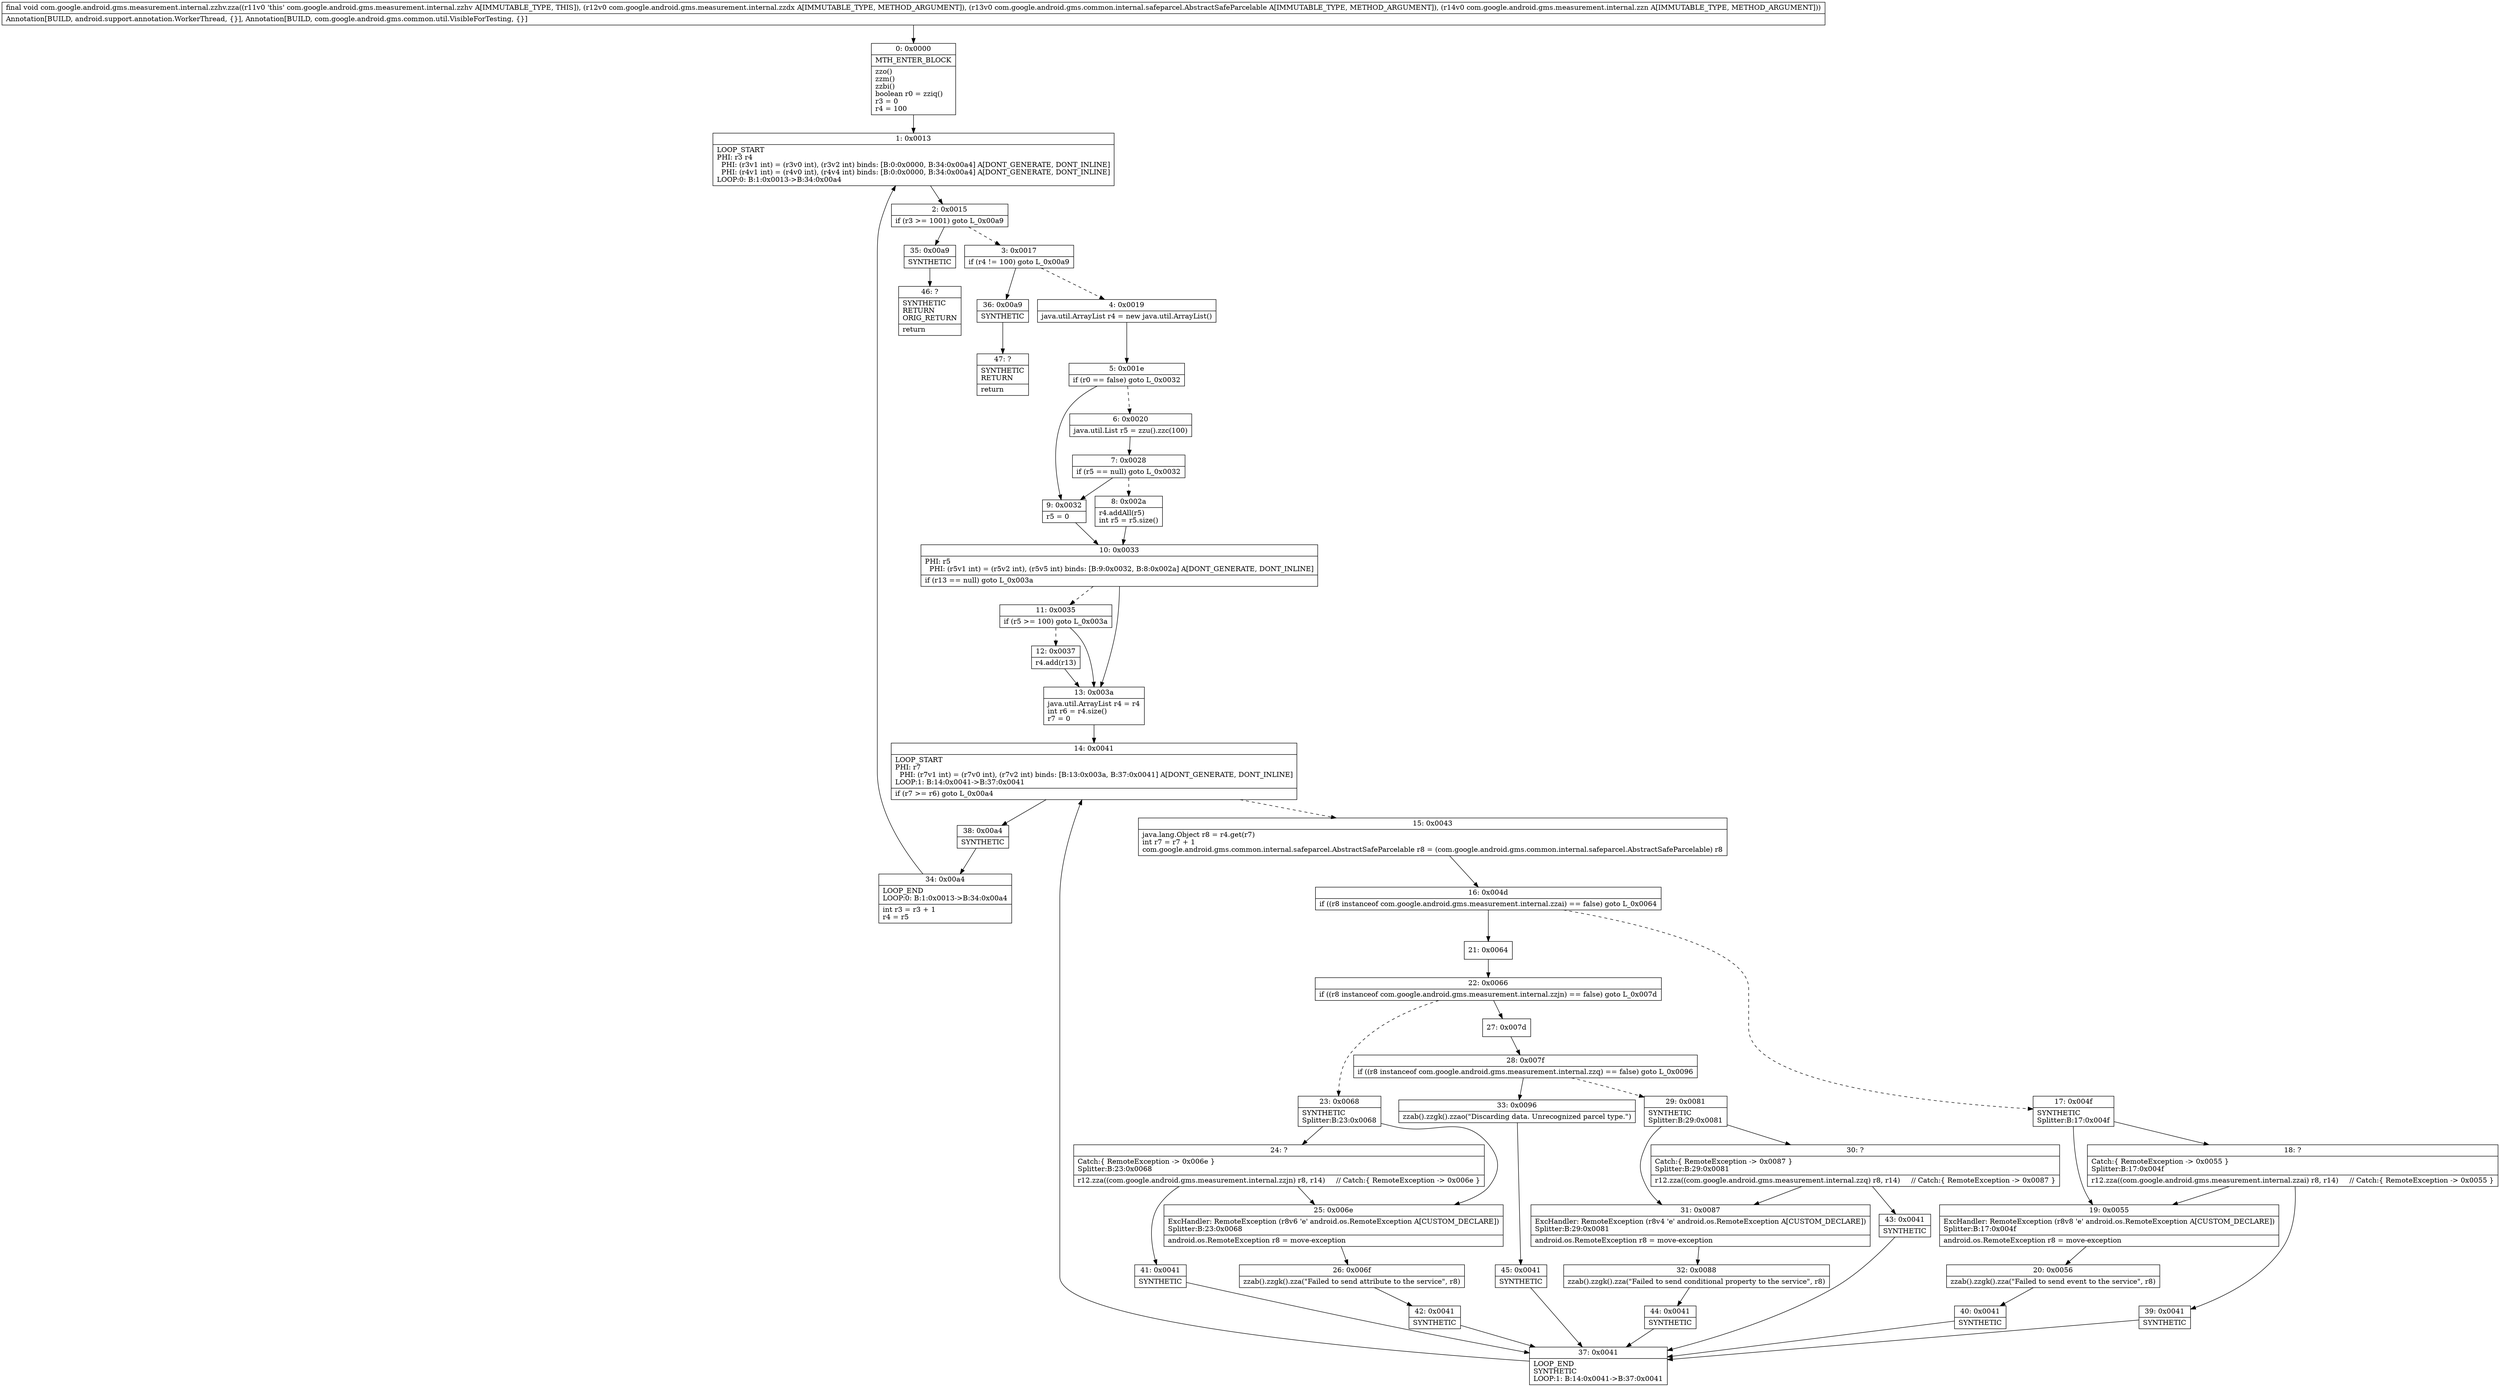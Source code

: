 digraph "CFG forcom.google.android.gms.measurement.internal.zzhv.zza(Lcom\/google\/android\/gms\/measurement\/internal\/zzdx;Lcom\/google\/android\/gms\/common\/internal\/safeparcel\/AbstractSafeParcelable;Lcom\/google\/android\/gms\/measurement\/internal\/zzn;)V" {
Node_0 [shape=record,label="{0\:\ 0x0000|MTH_ENTER_BLOCK\l|zzo()\lzzm()\lzzbi()\lboolean r0 = zziq()\lr3 = 0\lr4 = 100\l}"];
Node_1 [shape=record,label="{1\:\ 0x0013|LOOP_START\lPHI: r3 r4 \l  PHI: (r3v1 int) = (r3v0 int), (r3v2 int) binds: [B:0:0x0000, B:34:0x00a4] A[DONT_GENERATE, DONT_INLINE]\l  PHI: (r4v1 int) = (r4v0 int), (r4v4 int) binds: [B:0:0x0000, B:34:0x00a4] A[DONT_GENERATE, DONT_INLINE]\lLOOP:0: B:1:0x0013\-\>B:34:0x00a4\l}"];
Node_2 [shape=record,label="{2\:\ 0x0015|if (r3 \>= 1001) goto L_0x00a9\l}"];
Node_3 [shape=record,label="{3\:\ 0x0017|if (r4 != 100) goto L_0x00a9\l}"];
Node_4 [shape=record,label="{4\:\ 0x0019|java.util.ArrayList r4 = new java.util.ArrayList()\l}"];
Node_5 [shape=record,label="{5\:\ 0x001e|if (r0 == false) goto L_0x0032\l}"];
Node_6 [shape=record,label="{6\:\ 0x0020|java.util.List r5 = zzu().zzc(100)\l}"];
Node_7 [shape=record,label="{7\:\ 0x0028|if (r5 == null) goto L_0x0032\l}"];
Node_8 [shape=record,label="{8\:\ 0x002a|r4.addAll(r5)\lint r5 = r5.size()\l}"];
Node_9 [shape=record,label="{9\:\ 0x0032|r5 = 0\l}"];
Node_10 [shape=record,label="{10\:\ 0x0033|PHI: r5 \l  PHI: (r5v1 int) = (r5v2 int), (r5v5 int) binds: [B:9:0x0032, B:8:0x002a] A[DONT_GENERATE, DONT_INLINE]\l|if (r13 == null) goto L_0x003a\l}"];
Node_11 [shape=record,label="{11\:\ 0x0035|if (r5 \>= 100) goto L_0x003a\l}"];
Node_12 [shape=record,label="{12\:\ 0x0037|r4.add(r13)\l}"];
Node_13 [shape=record,label="{13\:\ 0x003a|java.util.ArrayList r4 = r4\lint r6 = r4.size()\lr7 = 0\l}"];
Node_14 [shape=record,label="{14\:\ 0x0041|LOOP_START\lPHI: r7 \l  PHI: (r7v1 int) = (r7v0 int), (r7v2 int) binds: [B:13:0x003a, B:37:0x0041] A[DONT_GENERATE, DONT_INLINE]\lLOOP:1: B:14:0x0041\-\>B:37:0x0041\l|if (r7 \>= r6) goto L_0x00a4\l}"];
Node_15 [shape=record,label="{15\:\ 0x0043|java.lang.Object r8 = r4.get(r7)\lint r7 = r7 + 1\lcom.google.android.gms.common.internal.safeparcel.AbstractSafeParcelable r8 = (com.google.android.gms.common.internal.safeparcel.AbstractSafeParcelable) r8\l}"];
Node_16 [shape=record,label="{16\:\ 0x004d|if ((r8 instanceof com.google.android.gms.measurement.internal.zzai) == false) goto L_0x0064\l}"];
Node_17 [shape=record,label="{17\:\ 0x004f|SYNTHETIC\lSplitter:B:17:0x004f\l}"];
Node_18 [shape=record,label="{18\:\ ?|Catch:\{ RemoteException \-\> 0x0055 \}\lSplitter:B:17:0x004f\l|r12.zza((com.google.android.gms.measurement.internal.zzai) r8, r14)     \/\/ Catch:\{ RemoteException \-\> 0x0055 \}\l}"];
Node_19 [shape=record,label="{19\:\ 0x0055|ExcHandler: RemoteException (r8v8 'e' android.os.RemoteException A[CUSTOM_DECLARE])\lSplitter:B:17:0x004f\l|android.os.RemoteException r8 = move\-exception\l}"];
Node_20 [shape=record,label="{20\:\ 0x0056|zzab().zzgk().zza(\"Failed to send event to the service\", r8)\l}"];
Node_21 [shape=record,label="{21\:\ 0x0064}"];
Node_22 [shape=record,label="{22\:\ 0x0066|if ((r8 instanceof com.google.android.gms.measurement.internal.zzjn) == false) goto L_0x007d\l}"];
Node_23 [shape=record,label="{23\:\ 0x0068|SYNTHETIC\lSplitter:B:23:0x0068\l}"];
Node_24 [shape=record,label="{24\:\ ?|Catch:\{ RemoteException \-\> 0x006e \}\lSplitter:B:23:0x0068\l|r12.zza((com.google.android.gms.measurement.internal.zzjn) r8, r14)     \/\/ Catch:\{ RemoteException \-\> 0x006e \}\l}"];
Node_25 [shape=record,label="{25\:\ 0x006e|ExcHandler: RemoteException (r8v6 'e' android.os.RemoteException A[CUSTOM_DECLARE])\lSplitter:B:23:0x0068\l|android.os.RemoteException r8 = move\-exception\l}"];
Node_26 [shape=record,label="{26\:\ 0x006f|zzab().zzgk().zza(\"Failed to send attribute to the service\", r8)\l}"];
Node_27 [shape=record,label="{27\:\ 0x007d}"];
Node_28 [shape=record,label="{28\:\ 0x007f|if ((r8 instanceof com.google.android.gms.measurement.internal.zzq) == false) goto L_0x0096\l}"];
Node_29 [shape=record,label="{29\:\ 0x0081|SYNTHETIC\lSplitter:B:29:0x0081\l}"];
Node_30 [shape=record,label="{30\:\ ?|Catch:\{ RemoteException \-\> 0x0087 \}\lSplitter:B:29:0x0081\l|r12.zza((com.google.android.gms.measurement.internal.zzq) r8, r14)     \/\/ Catch:\{ RemoteException \-\> 0x0087 \}\l}"];
Node_31 [shape=record,label="{31\:\ 0x0087|ExcHandler: RemoteException (r8v4 'e' android.os.RemoteException A[CUSTOM_DECLARE])\lSplitter:B:29:0x0081\l|android.os.RemoteException r8 = move\-exception\l}"];
Node_32 [shape=record,label="{32\:\ 0x0088|zzab().zzgk().zza(\"Failed to send conditional property to the service\", r8)\l}"];
Node_33 [shape=record,label="{33\:\ 0x0096|zzab().zzgk().zzao(\"Discarding data. Unrecognized parcel type.\")\l}"];
Node_34 [shape=record,label="{34\:\ 0x00a4|LOOP_END\lLOOP:0: B:1:0x0013\-\>B:34:0x00a4\l|int r3 = r3 + 1\lr4 = r5\l}"];
Node_35 [shape=record,label="{35\:\ 0x00a9|SYNTHETIC\l}"];
Node_36 [shape=record,label="{36\:\ 0x00a9|SYNTHETIC\l}"];
Node_37 [shape=record,label="{37\:\ 0x0041|LOOP_END\lSYNTHETIC\lLOOP:1: B:14:0x0041\-\>B:37:0x0041\l}"];
Node_38 [shape=record,label="{38\:\ 0x00a4|SYNTHETIC\l}"];
Node_39 [shape=record,label="{39\:\ 0x0041|SYNTHETIC\l}"];
Node_40 [shape=record,label="{40\:\ 0x0041|SYNTHETIC\l}"];
Node_41 [shape=record,label="{41\:\ 0x0041|SYNTHETIC\l}"];
Node_42 [shape=record,label="{42\:\ 0x0041|SYNTHETIC\l}"];
Node_43 [shape=record,label="{43\:\ 0x0041|SYNTHETIC\l}"];
Node_44 [shape=record,label="{44\:\ 0x0041|SYNTHETIC\l}"];
Node_45 [shape=record,label="{45\:\ 0x0041|SYNTHETIC\l}"];
Node_46 [shape=record,label="{46\:\ ?|SYNTHETIC\lRETURN\lORIG_RETURN\l|return\l}"];
Node_47 [shape=record,label="{47\:\ ?|SYNTHETIC\lRETURN\l|return\l}"];
MethodNode[shape=record,label="{final void com.google.android.gms.measurement.internal.zzhv.zza((r11v0 'this' com.google.android.gms.measurement.internal.zzhv A[IMMUTABLE_TYPE, THIS]), (r12v0 com.google.android.gms.measurement.internal.zzdx A[IMMUTABLE_TYPE, METHOD_ARGUMENT]), (r13v0 com.google.android.gms.common.internal.safeparcel.AbstractSafeParcelable A[IMMUTABLE_TYPE, METHOD_ARGUMENT]), (r14v0 com.google.android.gms.measurement.internal.zzn A[IMMUTABLE_TYPE, METHOD_ARGUMENT]))  | Annotation[BUILD, android.support.annotation.WorkerThread, \{\}], Annotation[BUILD, com.google.android.gms.common.util.VisibleForTesting, \{\}]\l}"];
MethodNode -> Node_0;
Node_0 -> Node_1;
Node_1 -> Node_2;
Node_2 -> Node_3[style=dashed];
Node_2 -> Node_35;
Node_3 -> Node_4[style=dashed];
Node_3 -> Node_36;
Node_4 -> Node_5;
Node_5 -> Node_6[style=dashed];
Node_5 -> Node_9;
Node_6 -> Node_7;
Node_7 -> Node_8[style=dashed];
Node_7 -> Node_9;
Node_8 -> Node_10;
Node_9 -> Node_10;
Node_10 -> Node_11[style=dashed];
Node_10 -> Node_13;
Node_11 -> Node_12[style=dashed];
Node_11 -> Node_13;
Node_12 -> Node_13;
Node_13 -> Node_14;
Node_14 -> Node_15[style=dashed];
Node_14 -> Node_38;
Node_15 -> Node_16;
Node_16 -> Node_17[style=dashed];
Node_16 -> Node_21;
Node_17 -> Node_18;
Node_17 -> Node_19;
Node_18 -> Node_19;
Node_18 -> Node_39;
Node_19 -> Node_20;
Node_20 -> Node_40;
Node_21 -> Node_22;
Node_22 -> Node_23[style=dashed];
Node_22 -> Node_27;
Node_23 -> Node_24;
Node_23 -> Node_25;
Node_24 -> Node_25;
Node_24 -> Node_41;
Node_25 -> Node_26;
Node_26 -> Node_42;
Node_27 -> Node_28;
Node_28 -> Node_29[style=dashed];
Node_28 -> Node_33;
Node_29 -> Node_30;
Node_29 -> Node_31;
Node_30 -> Node_31;
Node_30 -> Node_43;
Node_31 -> Node_32;
Node_32 -> Node_44;
Node_33 -> Node_45;
Node_34 -> Node_1;
Node_35 -> Node_46;
Node_36 -> Node_47;
Node_37 -> Node_14;
Node_38 -> Node_34;
Node_39 -> Node_37;
Node_40 -> Node_37;
Node_41 -> Node_37;
Node_42 -> Node_37;
Node_43 -> Node_37;
Node_44 -> Node_37;
Node_45 -> Node_37;
}

